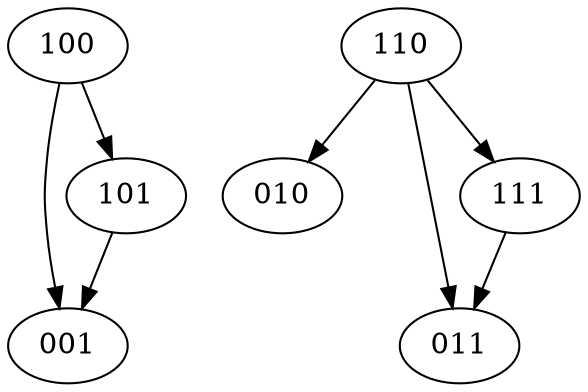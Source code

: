 digraph G{

{node_1 [label="001"];
node_2 [label="010"];
node_3 [label="011"];
node_4 [label="100"];
node_5 [label="101"];
node_6 [label="110"];
node_7 [label="111"];
}
node_4->node_5[penwidth=1]
node_4->node_1[penwidth=1]
node_5->node_1[penwidth=1]
node_6->node_2[penwidth=1]
node_6->node_7[penwidth=1]
node_6->node_3[penwidth=1]
node_7->node_3[penwidth=1]
}
